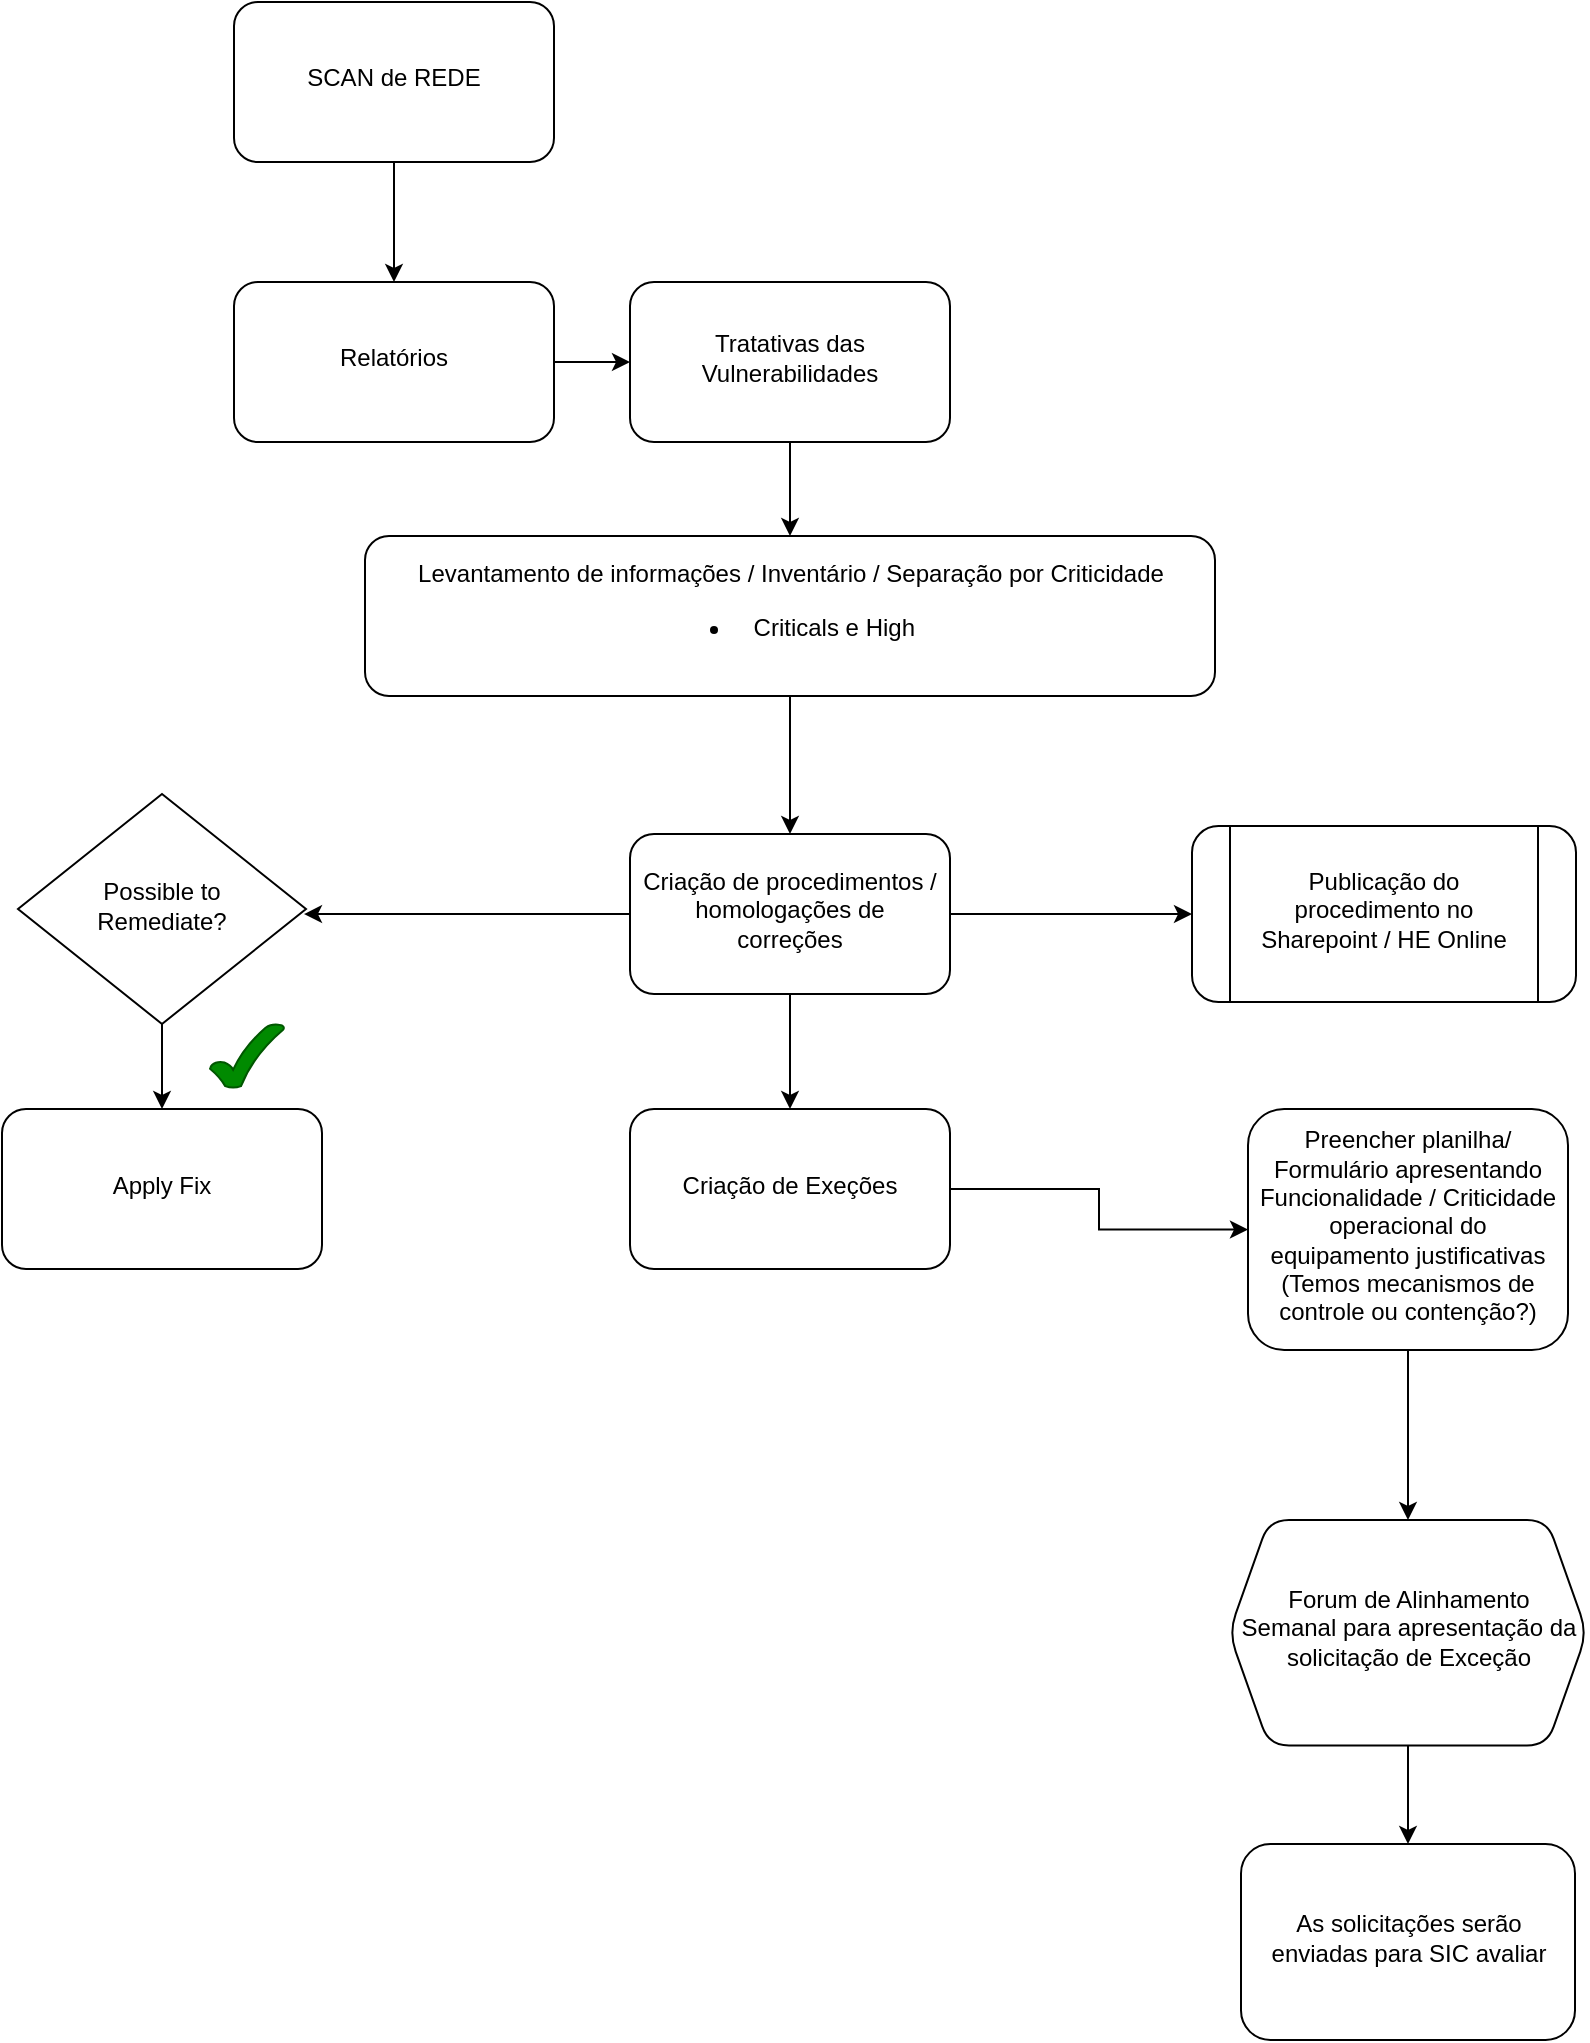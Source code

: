 <mxfile version="21.2.9" type="github">
  <diagram id="B21st1OlzCJdoa5PMOJx" name="Page-1">
    <mxGraphModel dx="1122" dy="1075" grid="0" gridSize="10" guides="1" tooltips="1" connect="1" arrows="1" fold="1" page="0" pageScale="1" pageWidth="827" pageHeight="1169" math="0" shadow="0">
      <root>
        <mxCell id="0" />
        <mxCell id="1" parent="0" />
        <mxCell id="g4lDprMSAw4aDLY__Eu_-13" value="" style="edgeStyle=orthogonalEdgeStyle;rounded=0;orthogonalLoop=1;jettySize=auto;html=1;" parent="1" source="cw7cUYF7PTUHX6fckklQ-4" target="g4lDprMSAw4aDLY__Eu_-8" edge="1">
          <mxGeometry relative="1" as="geometry" />
        </mxCell>
        <mxCell id="cw7cUYF7PTUHX6fckklQ-4" value="&lt;div&gt;Possible to &lt;br&gt;&lt;/div&gt;&lt;div&gt;Remediate?&lt;/div&gt;" style="rhombus;whiteSpace=wrap;html=1;shadow=0;fontFamily=Helvetica;fontSize=12;align=center;strokeWidth=1;spacing=6;spacingTop=-4;" parent="1" vertex="1">
          <mxGeometry x="97" y="295" width="144" height="115" as="geometry" />
        </mxCell>
        <mxCell id="g4lDprMSAw4aDLY__Eu_-8" value="Apply Fix" style="rounded=1;whiteSpace=wrap;html=1;shadow=0;strokeWidth=1;spacing=6;spacingTop=-4;" parent="1" vertex="1">
          <mxGeometry x="89" y="452.5" width="160" height="80" as="geometry" />
        </mxCell>
        <mxCell id="g4lDprMSAw4aDLY__Eu_-24" value="" style="verticalLabelPosition=bottom;verticalAlign=top;html=1;shape=mxgraph.basic.tick;fillColor=#008a00;fontColor=#ffffff;strokeColor=#005700;" parent="1" vertex="1">
          <mxGeometry x="193" y="410" width="37" height="32" as="geometry" />
        </mxCell>
        <mxCell id="TPGdoi8z3zeD4R6MfQsZ-3" value="" style="edgeStyle=orthogonalEdgeStyle;rounded=0;orthogonalLoop=1;jettySize=auto;html=1;" edge="1" parent="1" source="TPGdoi8z3zeD4R6MfQsZ-1" target="TPGdoi8z3zeD4R6MfQsZ-2">
          <mxGeometry relative="1" as="geometry" />
        </mxCell>
        <mxCell id="TPGdoi8z3zeD4R6MfQsZ-1" value="SCAN de REDE" style="rounded=1;whiteSpace=wrap;html=1;shadow=0;strokeWidth=1;spacing=6;spacingTop=-4;" vertex="1" parent="1">
          <mxGeometry x="205" y="-101" width="160" height="80" as="geometry" />
        </mxCell>
        <mxCell id="TPGdoi8z3zeD4R6MfQsZ-5" value="" style="edgeStyle=orthogonalEdgeStyle;rounded=0;orthogonalLoop=1;jettySize=auto;html=1;" edge="1" parent="1" source="TPGdoi8z3zeD4R6MfQsZ-2" target="TPGdoi8z3zeD4R6MfQsZ-4">
          <mxGeometry relative="1" as="geometry" />
        </mxCell>
        <mxCell id="TPGdoi8z3zeD4R6MfQsZ-2" value="Relatórios" style="rounded=1;whiteSpace=wrap;html=1;shadow=0;strokeWidth=1;spacing=6;spacingTop=-4;" vertex="1" parent="1">
          <mxGeometry x="205" y="39" width="160" height="80" as="geometry" />
        </mxCell>
        <mxCell id="TPGdoi8z3zeD4R6MfQsZ-7" value="" style="edgeStyle=orthogonalEdgeStyle;rounded=0;orthogonalLoop=1;jettySize=auto;html=1;" edge="1" parent="1" source="TPGdoi8z3zeD4R6MfQsZ-4" target="TPGdoi8z3zeD4R6MfQsZ-6">
          <mxGeometry relative="1" as="geometry" />
        </mxCell>
        <mxCell id="TPGdoi8z3zeD4R6MfQsZ-4" value="Tratativas das Vulnerabilidades" style="rounded=1;whiteSpace=wrap;html=1;shadow=0;strokeWidth=1;spacing=6;spacingTop=-4;" vertex="1" parent="1">
          <mxGeometry x="403" y="39" width="160" height="80" as="geometry" />
        </mxCell>
        <mxCell id="TPGdoi8z3zeD4R6MfQsZ-9" value="" style="edgeStyle=orthogonalEdgeStyle;rounded=0;orthogonalLoop=1;jettySize=auto;html=1;" edge="1" parent="1" source="TPGdoi8z3zeD4R6MfQsZ-6" target="TPGdoi8z3zeD4R6MfQsZ-8">
          <mxGeometry relative="1" as="geometry" />
        </mxCell>
        <mxCell id="TPGdoi8z3zeD4R6MfQsZ-6" value="&lt;div&gt;Levantamento de informações / Inventário / Separação por Criticidade &lt;br&gt;&lt;/div&gt;&lt;blockquote&gt;&lt;blockquote&gt;&lt;blockquote&gt;&lt;div&gt;&lt;ul&gt;&lt;li&gt;&amp;nbsp;Criticals e High&lt;/li&gt;&lt;/ul&gt;&lt;/div&gt;&lt;/blockquote&gt;&lt;/blockquote&gt;&lt;/blockquote&gt;" style="rounded=1;whiteSpace=wrap;html=1;shadow=0;strokeWidth=1;spacing=6;spacingTop=-4;" vertex="1" parent="1">
          <mxGeometry x="270.5" y="166" width="425" height="80" as="geometry" />
        </mxCell>
        <mxCell id="TPGdoi8z3zeD4R6MfQsZ-10" style="edgeStyle=orthogonalEdgeStyle;rounded=0;orthogonalLoop=1;jettySize=auto;html=1;entryX=0.993;entryY=0.522;entryDx=0;entryDy=0;entryPerimeter=0;" edge="1" parent="1" source="TPGdoi8z3zeD4R6MfQsZ-8" target="cw7cUYF7PTUHX6fckklQ-4">
          <mxGeometry relative="1" as="geometry" />
        </mxCell>
        <mxCell id="TPGdoi8z3zeD4R6MfQsZ-12" value="" style="edgeStyle=orthogonalEdgeStyle;rounded=0;orthogonalLoop=1;jettySize=auto;html=1;" edge="1" parent="1" source="TPGdoi8z3zeD4R6MfQsZ-8" target="TPGdoi8z3zeD4R6MfQsZ-11">
          <mxGeometry relative="1" as="geometry" />
        </mxCell>
        <mxCell id="TPGdoi8z3zeD4R6MfQsZ-18" value="" style="edgeStyle=orthogonalEdgeStyle;rounded=0;orthogonalLoop=1;jettySize=auto;html=1;" edge="1" parent="1" source="TPGdoi8z3zeD4R6MfQsZ-8" target="TPGdoi8z3zeD4R6MfQsZ-17">
          <mxGeometry relative="1" as="geometry" />
        </mxCell>
        <mxCell id="TPGdoi8z3zeD4R6MfQsZ-8" value="Criação de procedimentos / homologações de correções" style="rounded=1;whiteSpace=wrap;html=1;shadow=0;strokeWidth=1;spacing=6;spacingTop=-4;" vertex="1" parent="1">
          <mxGeometry x="403" y="315" width="160" height="80" as="geometry" />
        </mxCell>
        <mxCell id="TPGdoi8z3zeD4R6MfQsZ-14" value="" style="edgeStyle=orthogonalEdgeStyle;rounded=0;orthogonalLoop=1;jettySize=auto;html=1;" edge="1" parent="1" source="TPGdoi8z3zeD4R6MfQsZ-11" target="TPGdoi8z3zeD4R6MfQsZ-13">
          <mxGeometry relative="1" as="geometry" />
        </mxCell>
        <mxCell id="TPGdoi8z3zeD4R6MfQsZ-11" value="Criação de Exeções" style="rounded=1;whiteSpace=wrap;html=1;shadow=0;strokeWidth=1;spacing=6;spacingTop=-4;" vertex="1" parent="1">
          <mxGeometry x="403" y="452.5" width="160" height="80" as="geometry" />
        </mxCell>
        <mxCell id="TPGdoi8z3zeD4R6MfQsZ-20" value="" style="edgeStyle=orthogonalEdgeStyle;rounded=0;orthogonalLoop=1;jettySize=auto;html=1;" edge="1" parent="1" source="TPGdoi8z3zeD4R6MfQsZ-13" target="TPGdoi8z3zeD4R6MfQsZ-19">
          <mxGeometry relative="1" as="geometry" />
        </mxCell>
        <mxCell id="TPGdoi8z3zeD4R6MfQsZ-13" value="&lt;div&gt;Preencher planilha/ Formulário apresentando&lt;/div&gt;&lt;div&gt;Funcionalidade / Criticidade operacional do equipamento justificativas (Temos mecanismos de controle ou contenção?)&lt;/div&gt;" style="rounded=1;whiteSpace=wrap;html=1;shadow=0;strokeWidth=1;spacing=6;spacingTop=-4;" vertex="1" parent="1">
          <mxGeometry x="712" y="452.5" width="160" height="120.5" as="geometry" />
        </mxCell>
        <mxCell id="TPGdoi8z3zeD4R6MfQsZ-17" value="Publicação do procedimento no Sharepoint / HE Online" style="shape=process;whiteSpace=wrap;html=1;backgroundOutline=1;rounded=1;shadow=0;strokeWidth=1;spacing=6;spacingTop=-4;" vertex="1" parent="1">
          <mxGeometry x="684" y="311" width="192" height="88" as="geometry" />
        </mxCell>
        <mxCell id="TPGdoi8z3zeD4R6MfQsZ-22" value="" style="edgeStyle=orthogonalEdgeStyle;rounded=0;orthogonalLoop=1;jettySize=auto;html=1;" edge="1" parent="1" source="TPGdoi8z3zeD4R6MfQsZ-19" target="TPGdoi8z3zeD4R6MfQsZ-21">
          <mxGeometry relative="1" as="geometry" />
        </mxCell>
        <mxCell id="TPGdoi8z3zeD4R6MfQsZ-19" value="Forum de Alinhamento Semanal para apresentação da solicitação de Exceção" style="shape=hexagon;perimeter=hexagonPerimeter2;whiteSpace=wrap;html=1;fixedSize=1;rounded=1;shadow=0;strokeWidth=1;spacing=6;spacingTop=-4;" vertex="1" parent="1">
          <mxGeometry x="702.5" y="658" width="179" height="112.75" as="geometry" />
        </mxCell>
        <mxCell id="TPGdoi8z3zeD4R6MfQsZ-21" value="As solicitações serão enviadas para SIC avaliar" style="whiteSpace=wrap;html=1;rounded=1;shadow=0;strokeWidth=1;spacing=6;spacingTop=-4;" vertex="1" parent="1">
          <mxGeometry x="708.5" y="820" width="167" height="98" as="geometry" />
        </mxCell>
      </root>
    </mxGraphModel>
  </diagram>
</mxfile>
